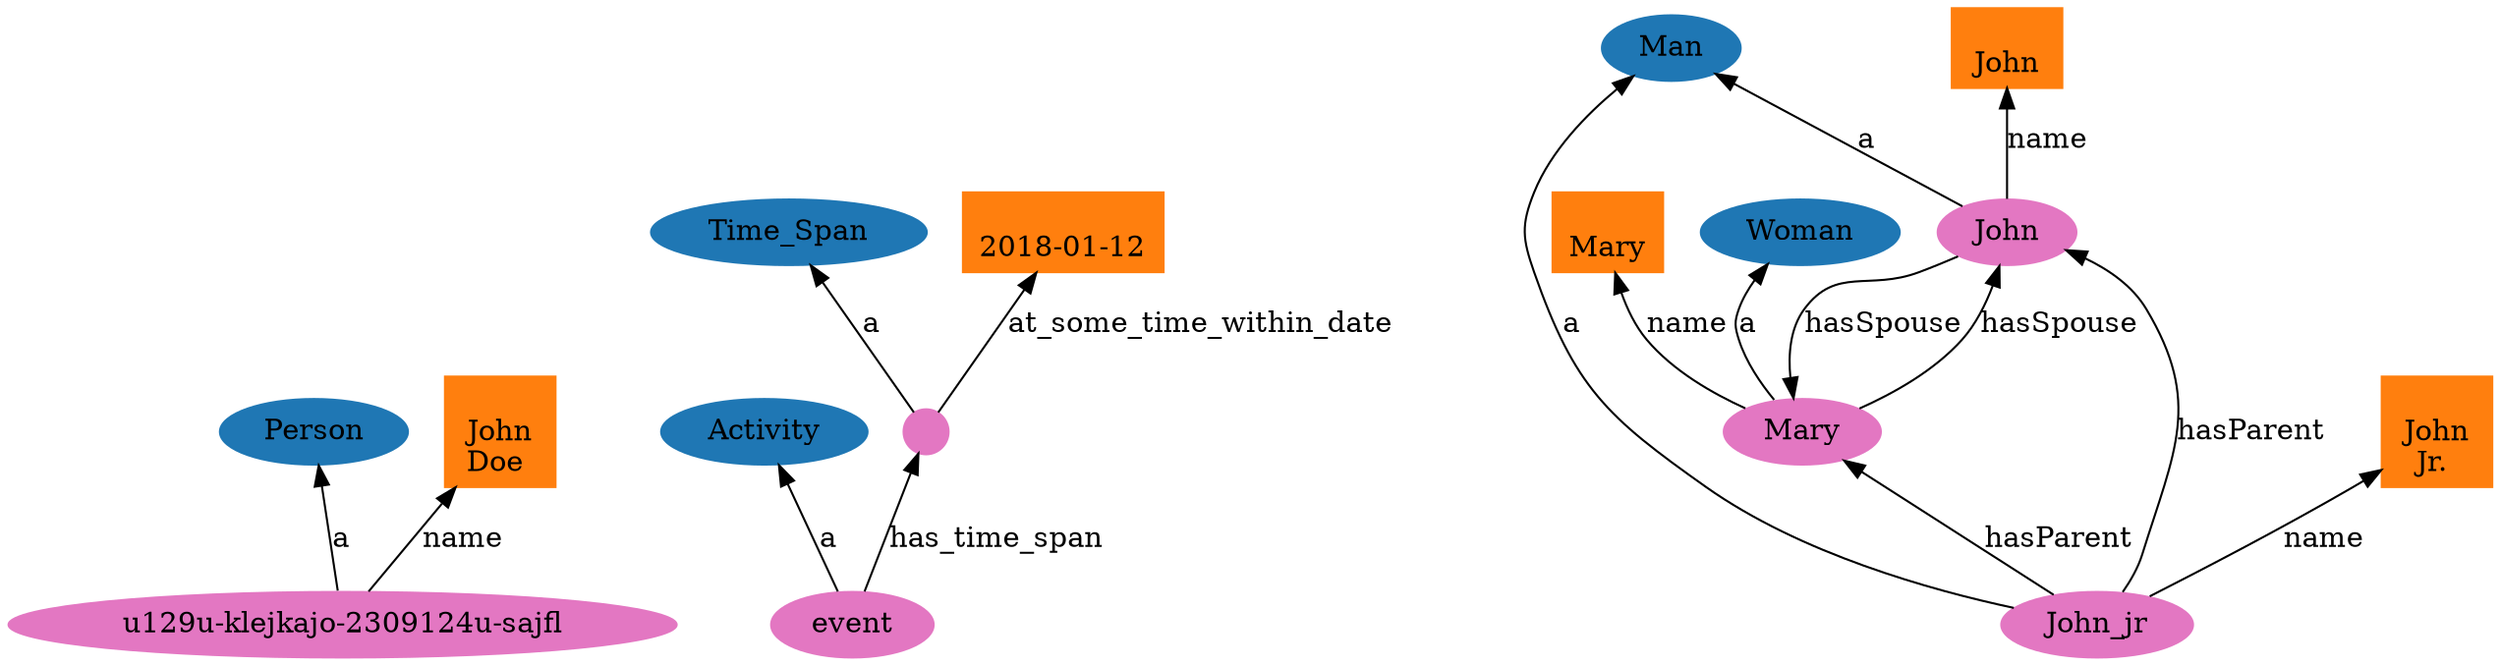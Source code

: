 digraph G {
  rankdir=BT
  node[style="filled" height=.3]
"http://dig.isi.edu/Person" [fillcolor="#1f77b4" color="#1f77b4" label="Person"]
"http://dig.isi.edu/Activity" [fillcolor="#1f77b4" color="#1f77b4" label="Activity"]
"http://dig.isi.edu/Woman" [fillcolor="#1f77b4" color="#1f77b4" label="Woman"]
"http://dig.isi.edu/Time_Span" [fillcolor="#1f77b4" color="#1f77b4" label="Time_Span"]
"http://dig.isi.edu/Man" [fillcolor="#1f77b4" color="#1f77b4" label="Man"]
"http://dig.isi.edu/Mary" [fillcolor="#e377c2" color="#e377c2" label="Mary"]
"http://dig.isi.edu/event" [fillcolor="#e377c2" color="#e377c2" label="event"]
"http://dig.isi.edu/u129u-klejkajo-2309124u-sajfl" [fillcolor="#e377c2" color="#e377c2" label="u129u-klejkajo-2309124u-sajfl"]
"nf5bcb52554144806b131db30cc0a6654b1" [fillcolor="#e377c2" color="#e377c2" label="" shape="circle"]
"http://dig.isi.edu/John_jr" [fillcolor="#e377c2" color="#e377c2" label="John_jr"]
"http://dig.isi.edu/John" [fillcolor="#e377c2" color="#e377c2" label="John"]
"77d1c7edac434ca2a7fdbf1ea26cc63a" [fillcolor="#ff7f0e" color="#ff7f0e" label="\nJohn" shape="rect"]
"46636014f9324b47af1671765a13bba4" [fillcolor="#ff7f0e" color="#ff7f0e" label="\n2018-01-12" shape="rect"]
"2f1c96430cc0450b9bb61134ea9ad120" [fillcolor="#ff7f0e" color="#ff7f0e" label="\nJohn\nDoe " shape="rect"]
"fc5078bb1dd5498394ab9bf942b0f6be" [fillcolor="#ff7f0e" color="#ff7f0e" label="\nJohn\nJr. " shape="rect"]
"24c4bd3f353a4a45accee6695eb802ae" [fillcolor="#ff7f0e" color="#ff7f0e" label="\nMary" shape="rect"]
  "http://dig.isi.edu/Mary" -> "http://dig.isi.edu/Woman" [label="a"]
  "http://dig.isi.edu/John" -> "77d1c7edac434ca2a7fdbf1ea26cc63a" [label="name"]
  "http://dig.isi.edu/John" -> "http://dig.isi.edu/Mary" [label="hasSpouse"]
  "http://dig.isi.edu/event" -> "http://dig.isi.edu/Activity" [label="a"]
  "http://dig.isi.edu/u129u-klejkajo-2309124u-sajfl" -> "2f1c96430cc0450b9bb61134ea9ad120" [label="name"]
  "http://dig.isi.edu/u129u-klejkajo-2309124u-sajfl" -> "http://dig.isi.edu/Person" [label="a"]
  "nf5bcb52554144806b131db30cc0a6654b1" -> "46636014f9324b47af1671765a13bba4" [label="at_some_time_within_date"]
  "http://dig.isi.edu/Mary" -> "24c4bd3f353a4a45accee6695eb802ae" [label="name"]
  "http://dig.isi.edu/John_jr" -> "fc5078bb1dd5498394ab9bf942b0f6be" [label="name"]
  "nf5bcb52554144806b131db30cc0a6654b1" -> "http://dig.isi.edu/Time_Span" [label="a"]
  "http://dig.isi.edu/John_jr" -> "http://dig.isi.edu/Man" [label="a"]
  "http://dig.isi.edu/John_jr" -> "http://dig.isi.edu/John" [label="hasParent"]
  "http://dig.isi.edu/event" -> "nf5bcb52554144806b131db30cc0a6654b1" [label="has_time_span"]
  "http://dig.isi.edu/John" -> "http://dig.isi.edu/Man" [label="a"]
  "http://dig.isi.edu/Mary" -> "http://dig.isi.edu/John" [label="hasSpouse"]
  "http://dig.isi.edu/John_jr" -> "http://dig.isi.edu/Mary" [label="hasParent"]
}